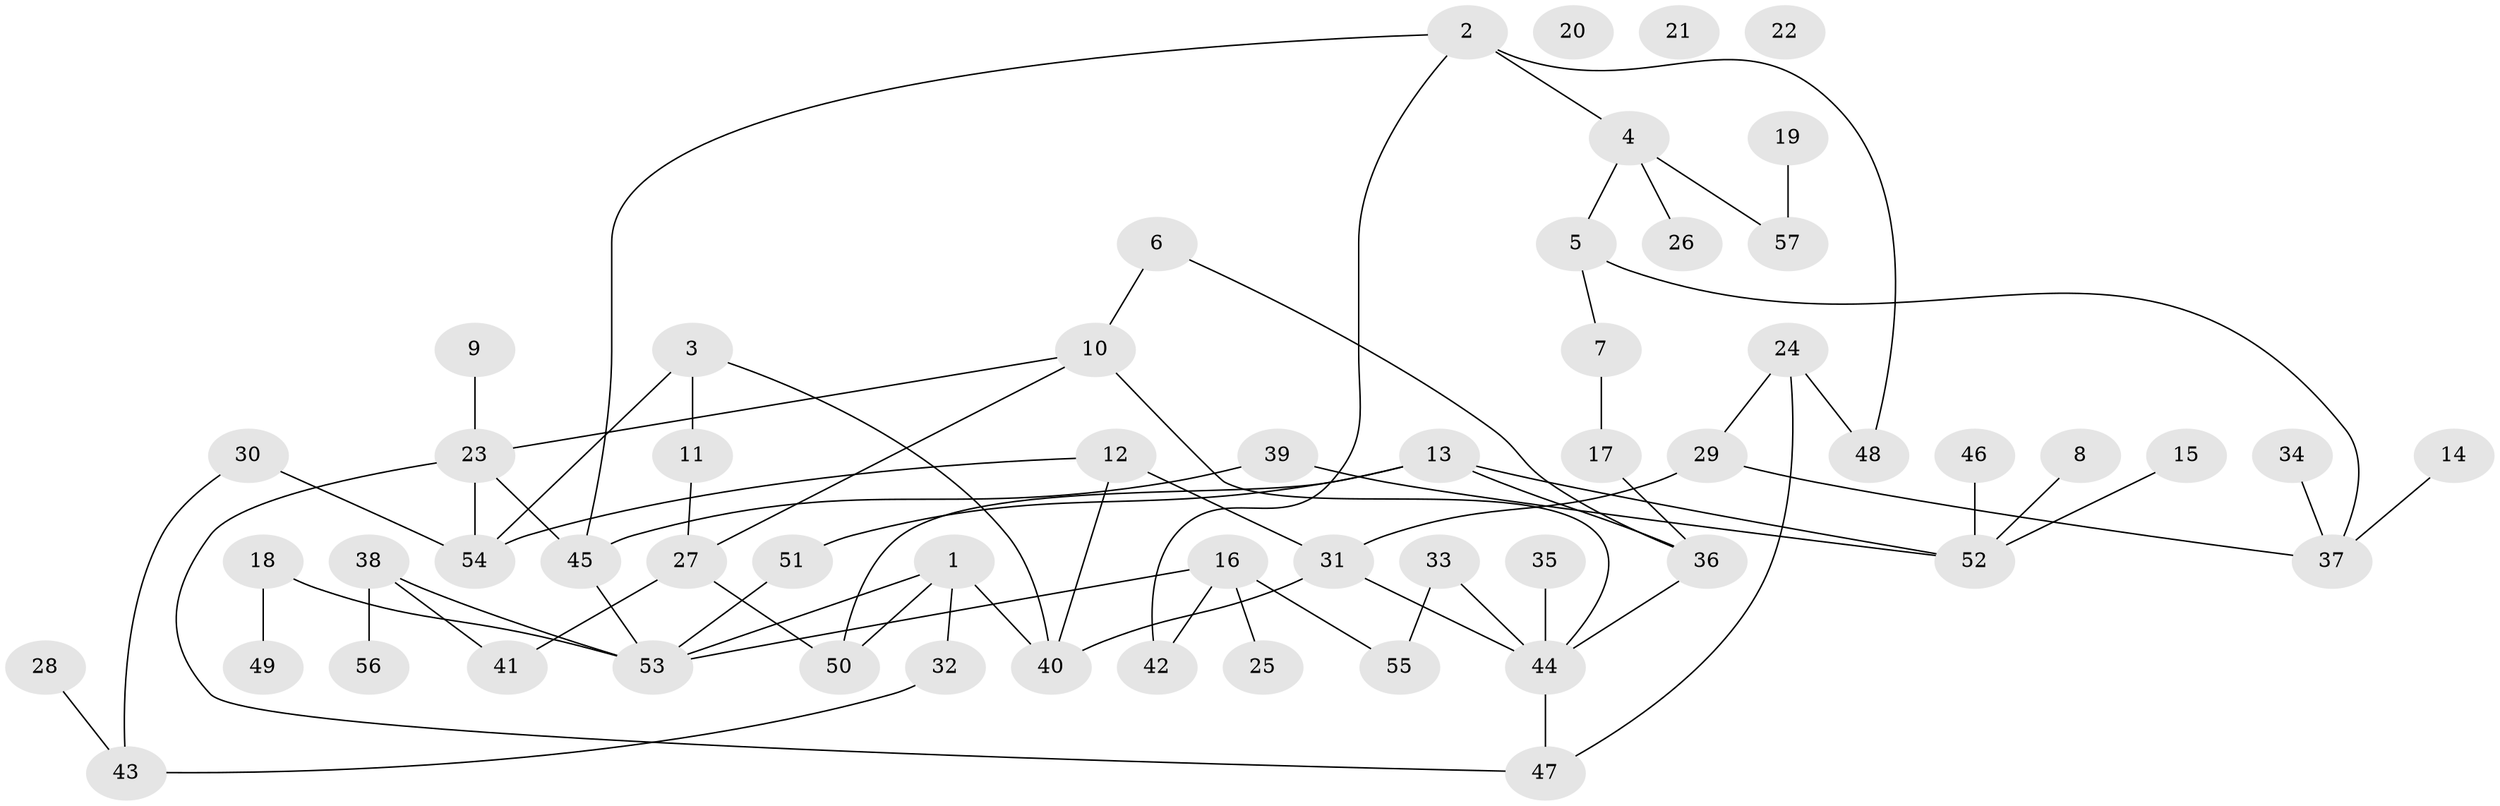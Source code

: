 // coarse degree distribution, {4: 0.28125, 5: 0.125, 3: 0.125, 2: 0.1875, 1: 0.25, 6: 0.03125}
// Generated by graph-tools (version 1.1) at 2025/48/03/04/25 22:48:17]
// undirected, 57 vertices, 72 edges
graph export_dot {
  node [color=gray90,style=filled];
  1;
  2;
  3;
  4;
  5;
  6;
  7;
  8;
  9;
  10;
  11;
  12;
  13;
  14;
  15;
  16;
  17;
  18;
  19;
  20;
  21;
  22;
  23;
  24;
  25;
  26;
  27;
  28;
  29;
  30;
  31;
  32;
  33;
  34;
  35;
  36;
  37;
  38;
  39;
  40;
  41;
  42;
  43;
  44;
  45;
  46;
  47;
  48;
  49;
  50;
  51;
  52;
  53;
  54;
  55;
  56;
  57;
  1 -- 32;
  1 -- 40;
  1 -- 50;
  1 -- 53;
  2 -- 4;
  2 -- 42;
  2 -- 45;
  2 -- 48;
  3 -- 11;
  3 -- 40;
  3 -- 54;
  4 -- 5;
  4 -- 26;
  4 -- 57;
  5 -- 7;
  5 -- 37;
  6 -- 10;
  6 -- 36;
  7 -- 17;
  8 -- 52;
  9 -- 23;
  10 -- 23;
  10 -- 27;
  10 -- 44;
  11 -- 27;
  12 -- 31;
  12 -- 40;
  12 -- 54;
  13 -- 36;
  13 -- 50;
  13 -- 51;
  13 -- 52;
  14 -- 37;
  15 -- 52;
  16 -- 25;
  16 -- 42;
  16 -- 53;
  16 -- 55;
  17 -- 36;
  18 -- 49;
  18 -- 53;
  19 -- 57;
  23 -- 45;
  23 -- 47;
  23 -- 54;
  24 -- 29;
  24 -- 47;
  24 -- 48;
  27 -- 41;
  27 -- 50;
  28 -- 43;
  29 -- 31;
  29 -- 37;
  30 -- 43;
  30 -- 54;
  31 -- 40;
  31 -- 44;
  32 -- 43;
  33 -- 44;
  33 -- 55;
  34 -- 37;
  35 -- 44;
  36 -- 44;
  38 -- 41;
  38 -- 53;
  38 -- 56;
  39 -- 45;
  39 -- 52;
  44 -- 47;
  45 -- 53;
  46 -- 52;
  51 -- 53;
}
